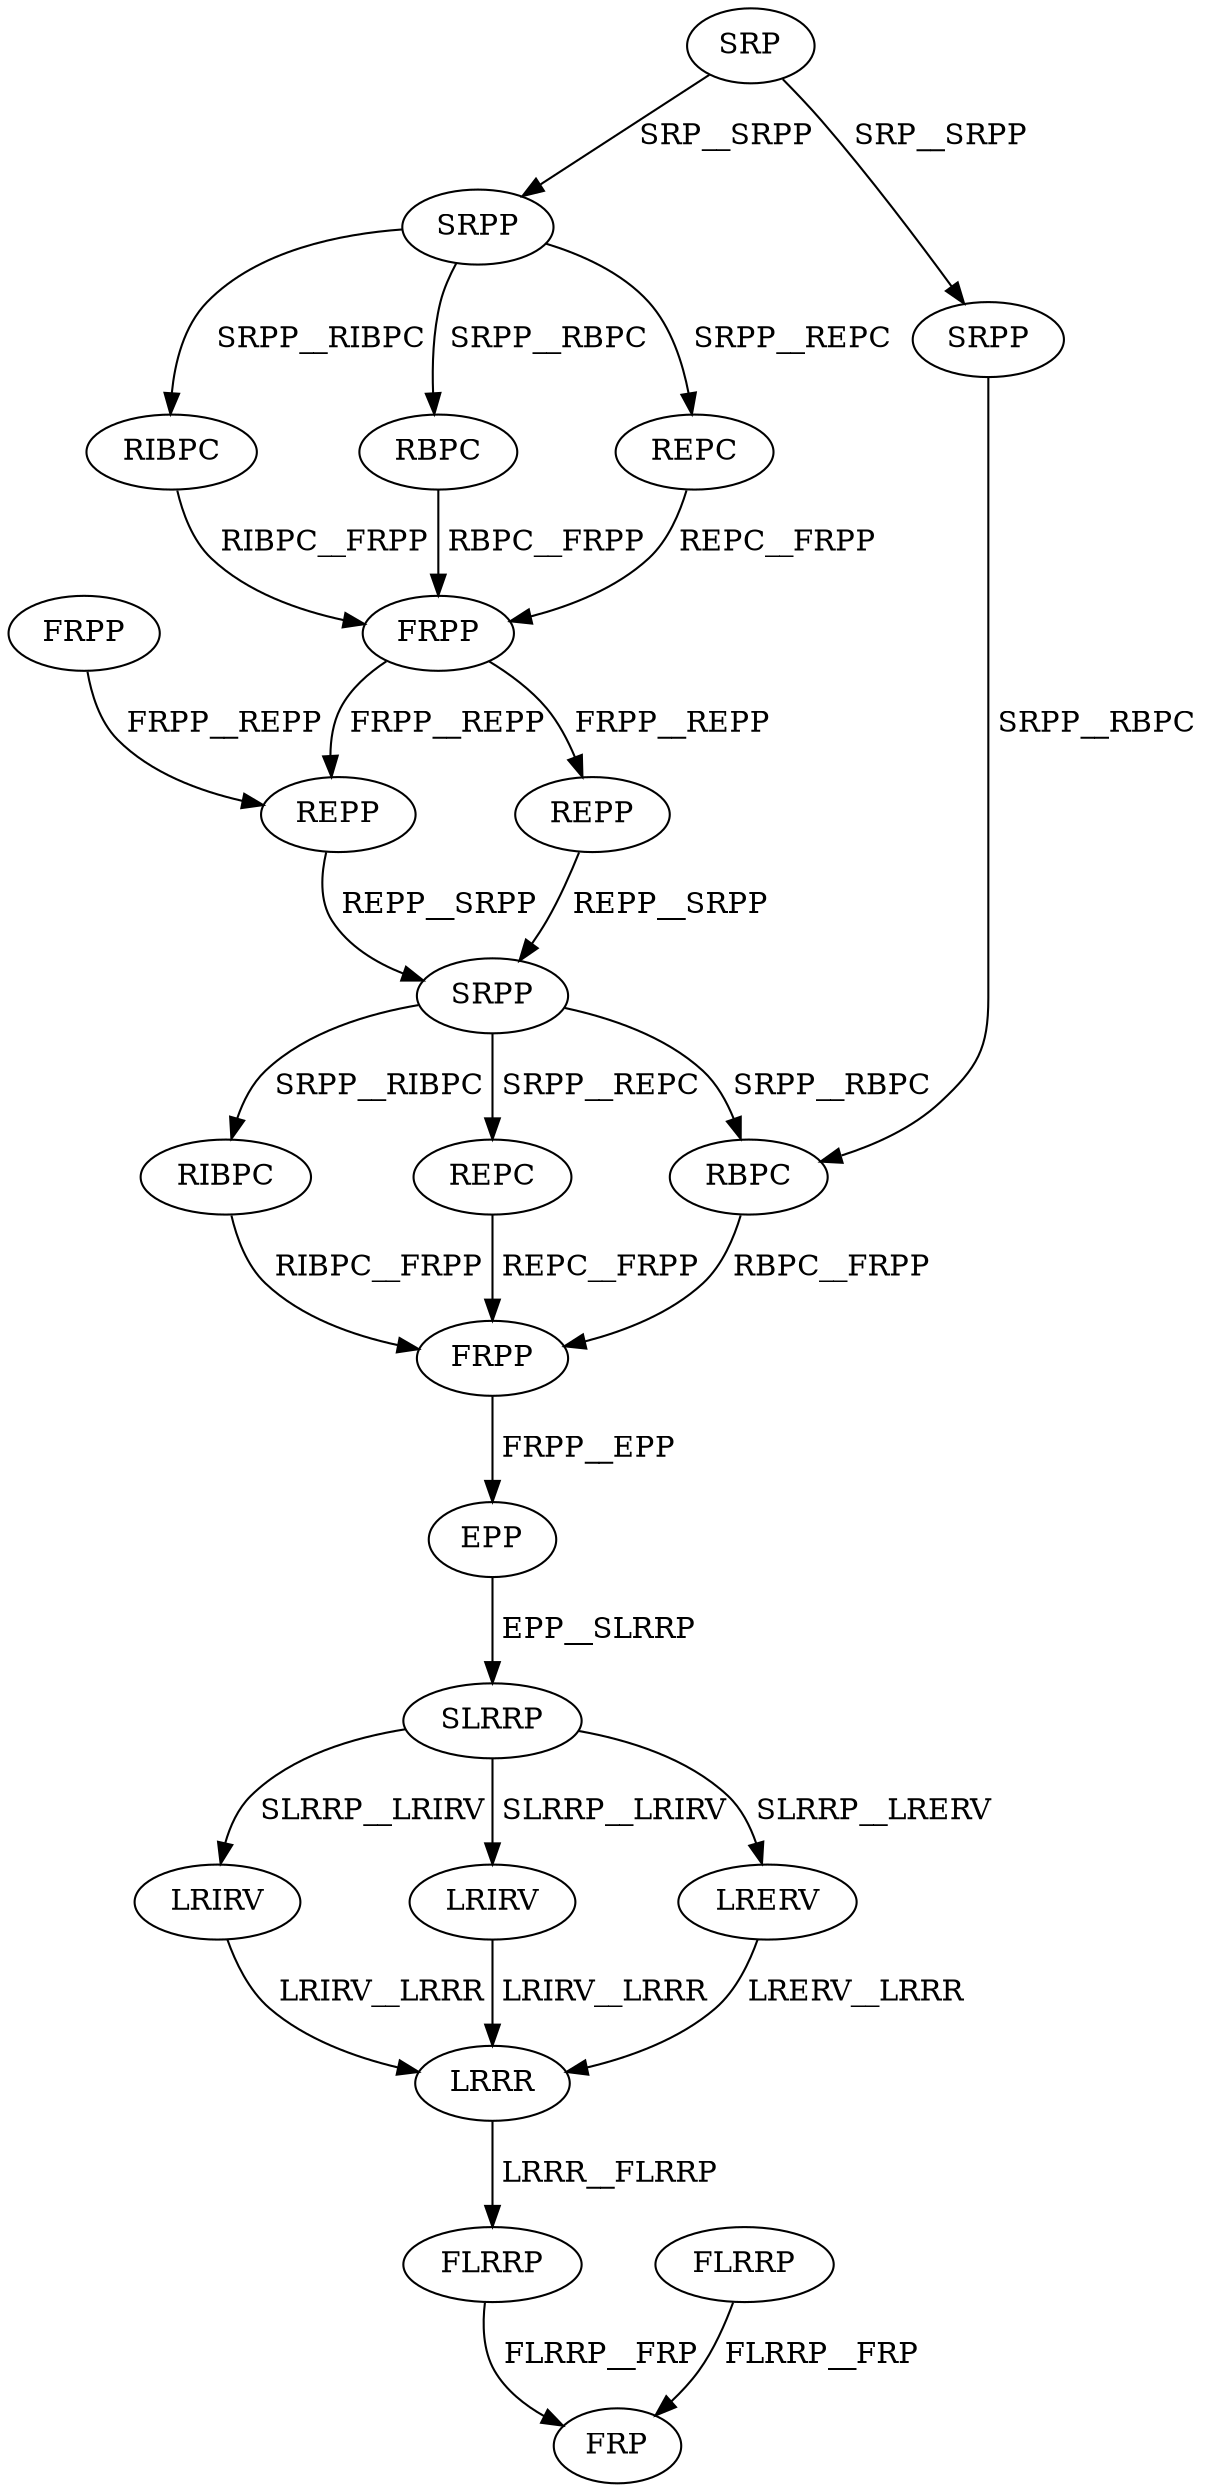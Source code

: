 digraph G { 
1 [label="SRP",color=black,fontcolor=black];
2 [label="SRPP",color=black,fontcolor=black];
3 [label="FRPP",color=black,fontcolor=black];
4 [label="RBPC",color=black,fontcolor=black];
5 [label="REPC",color=black,fontcolor=black];
6 [label="RIBPC",color=black,fontcolor=black];
7 [label="FRPP",color=black,fontcolor=black];
8 [label="SRPP",color=black,fontcolor=black];
9 [label="REPP",color=black,fontcolor=black];
10 [label="REPP",color=black,fontcolor=black];
11 [label="SRPP",color=black,fontcolor=black];
12 [label="RBPC",color=black,fontcolor=black];
13 [label="RIBPC",color=black,fontcolor=black];
14 [label="REPC",color=black,fontcolor=black];
15 [label="FRPP",color=black,fontcolor=black];
16 [label="EPP",color=black,fontcolor=black];
17 [label="SLRRP",color=black,fontcolor=black];
18 [label="LRIRV",color=black,fontcolor=black];
19 [label="LRIRV",color=black,fontcolor=black];
20 [label="LRERV",color=black,fontcolor=black];
21 [label="FLRRP",color=black,fontcolor=black];
22 [label="LRRR",color=black,fontcolor=black];
23 [label="FLRRP",color=black,fontcolor=black];
24 [label="FRP",color=black,fontcolor=black];
1->2[label=" SRP__SRPP",color=black,fontcolor=black];
1->8[label=" SRP__SRPP",color=black,fontcolor=black];
2->4[label=" SRPP__RBPC",color=black,fontcolor=black];
2->5[label=" SRPP__REPC",color=black,fontcolor=black];
2->6[label=" SRPP__RIBPC",color=black,fontcolor=black];
3->9[label=" FRPP__REPP",color=black,fontcolor=black];
4->7[label=" RBPC__FRPP",color=black,fontcolor=black];
5->7[label=" REPC__FRPP",color=black,fontcolor=black];
6->7[label=" RIBPC__FRPP",color=black,fontcolor=black];
7->9[label=" FRPP__REPP",color=black,fontcolor=black];
7->10[label=" FRPP__REPP",color=black,fontcolor=black];
8->12[label=" SRPP__RBPC",color=black,fontcolor=black];
9->11[label=" REPP__SRPP",color=black,fontcolor=black];
10->11[label=" REPP__SRPP",color=black,fontcolor=black];
11->12[label=" SRPP__RBPC",color=black,fontcolor=black];
11->13[label=" SRPP__RIBPC",color=black,fontcolor=black];
11->14[label=" SRPP__REPC",color=black,fontcolor=black];
12->15[label=" RBPC__FRPP",color=black,fontcolor=black];
13->15[label=" RIBPC__FRPP",color=black,fontcolor=black];
14->15[label=" REPC__FRPP",color=black,fontcolor=black];
15->16[label=" FRPP__EPP",color=black,fontcolor=black];
16->17[label=" EPP__SLRRP",color=black,fontcolor=black];
17->18[label=" SLRRP__LRIRV",color=black,fontcolor=black];
17->19[label=" SLRRP__LRIRV",color=black,fontcolor=black];
17->20[label=" SLRRP__LRERV",color=black,fontcolor=black];
18->22[label=" LRIRV__LRRR",color=black,fontcolor=black];
19->22[label=" LRIRV__LRRR",color=black,fontcolor=black];
20->22[label=" LRERV__LRRR",color=black,fontcolor=black];
21->24[label=" FLRRP__FRP",color=black,fontcolor=black];
22->23[label=" LRRR__FLRRP",color=black,fontcolor=black];
23->24[label=" FLRRP__FRP",color=black,fontcolor=black];
}
